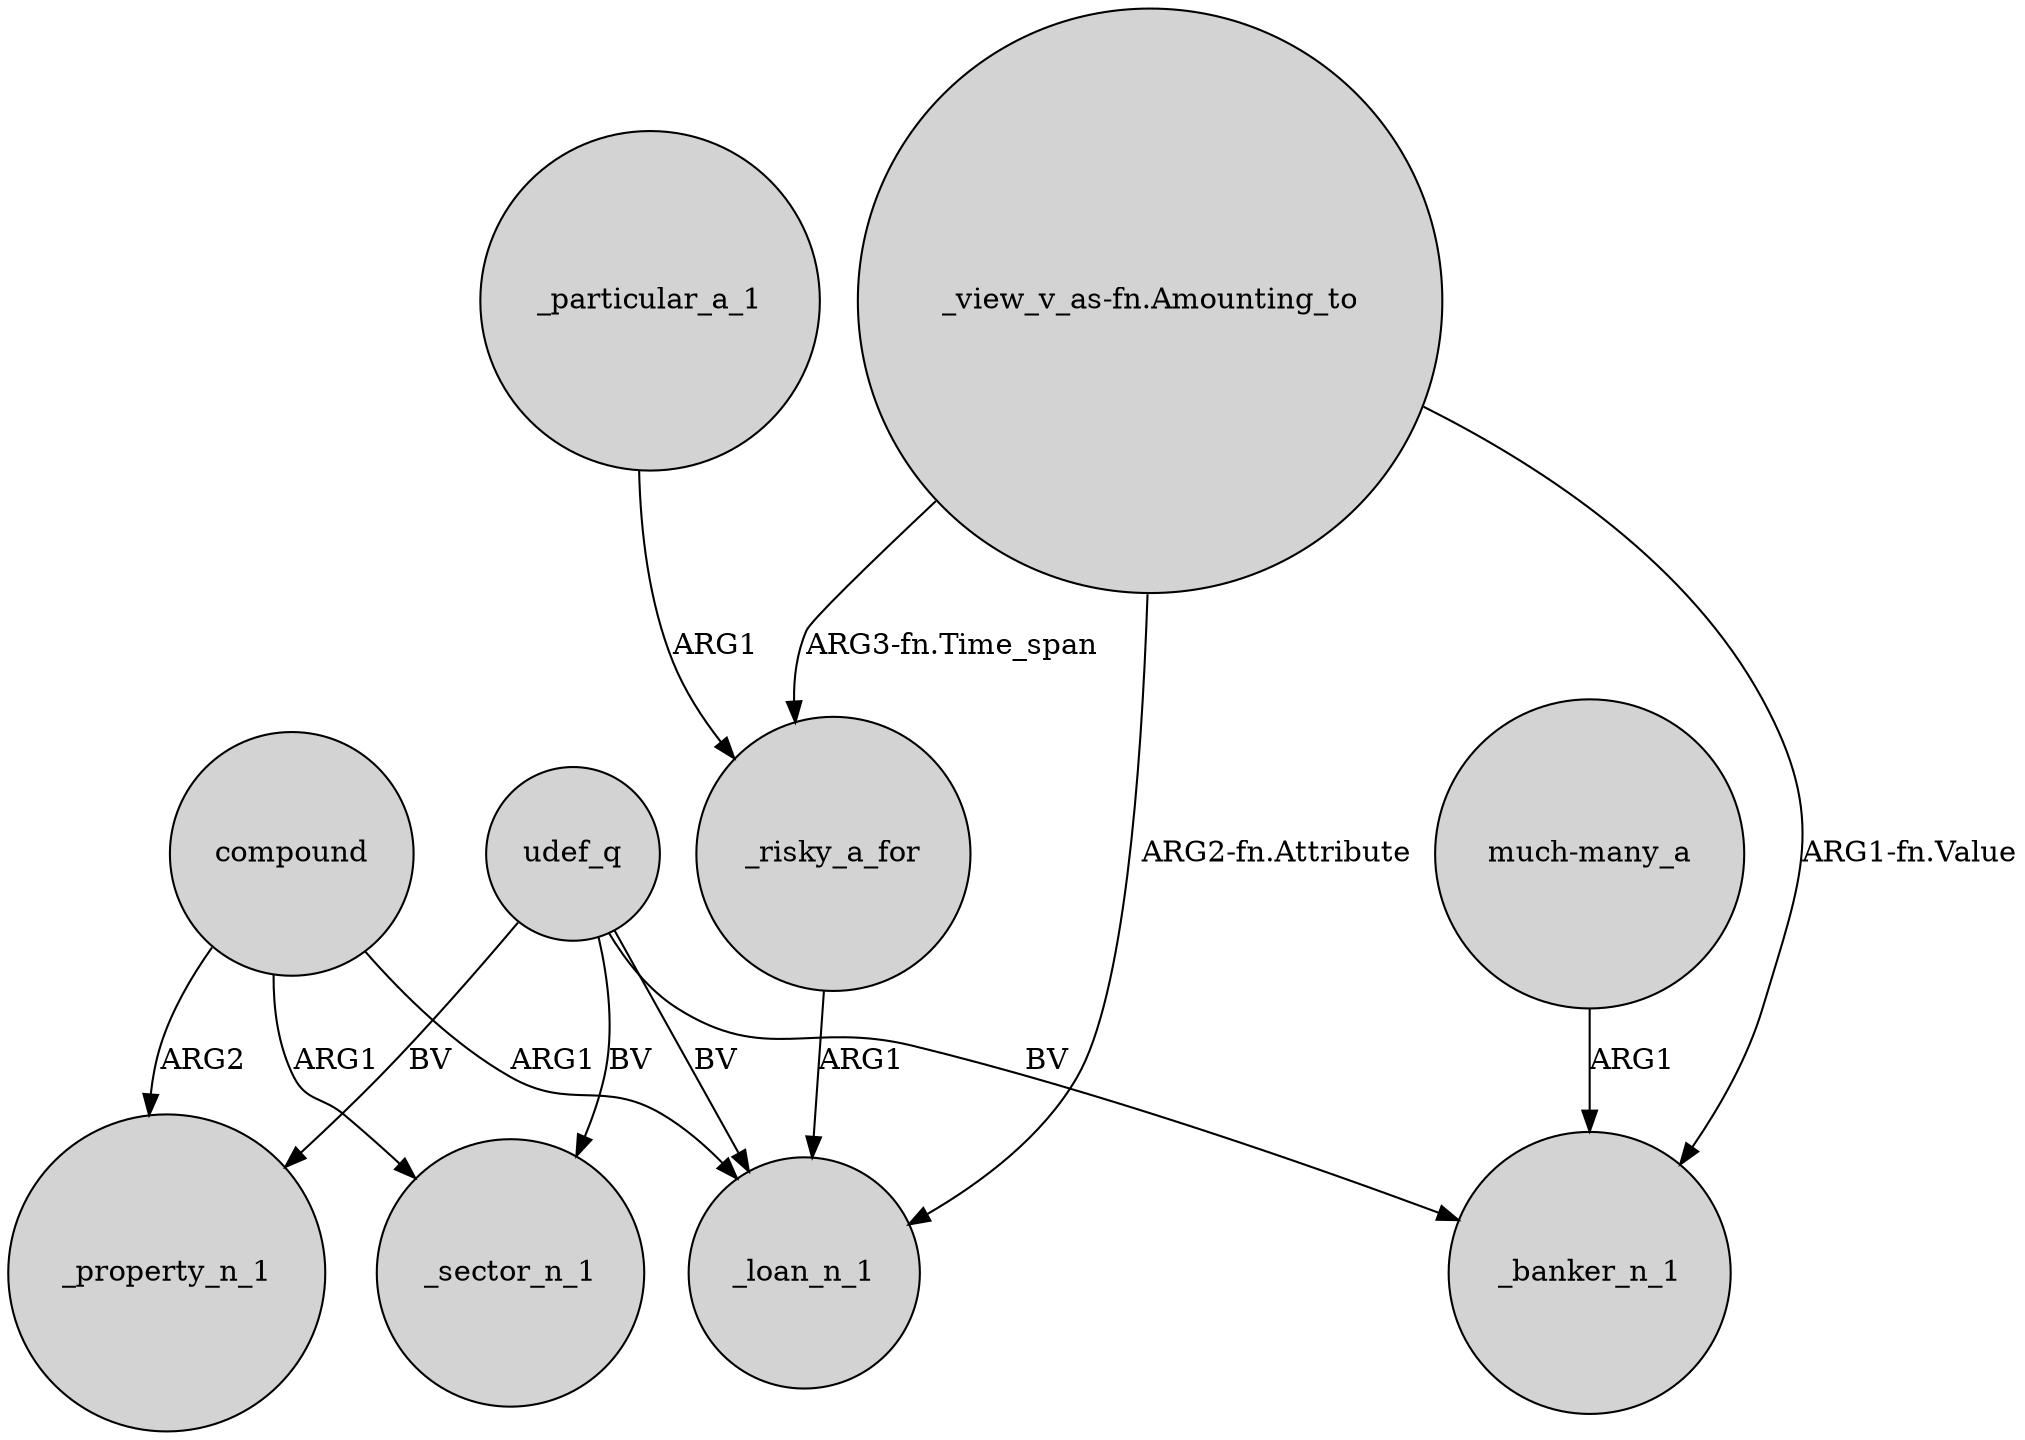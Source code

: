 digraph {
	node [shape=circle style=filled]
	compound -> _property_n_1 [label=ARG2]
	"_view_v_as-fn.Amounting_to" -> _banker_n_1 [label="ARG1-fn.Value"]
	compound -> _loan_n_1 [label=ARG1]
	compound -> _sector_n_1 [label=ARG1]
	udef_q -> _property_n_1 [label=BV]
	udef_q -> _banker_n_1 [label=BV]
	"_view_v_as-fn.Amounting_to" -> _risky_a_for [label="ARG3-fn.Time_span"]
	udef_q -> _sector_n_1 [label=BV]
	"_view_v_as-fn.Amounting_to" -> _loan_n_1 [label="ARG2-fn.Attribute"]
	_particular_a_1 -> _risky_a_for [label=ARG1]
	udef_q -> _loan_n_1 [label=BV]
	_risky_a_for -> _loan_n_1 [label=ARG1]
	"much-many_a" -> _banker_n_1 [label=ARG1]
}
